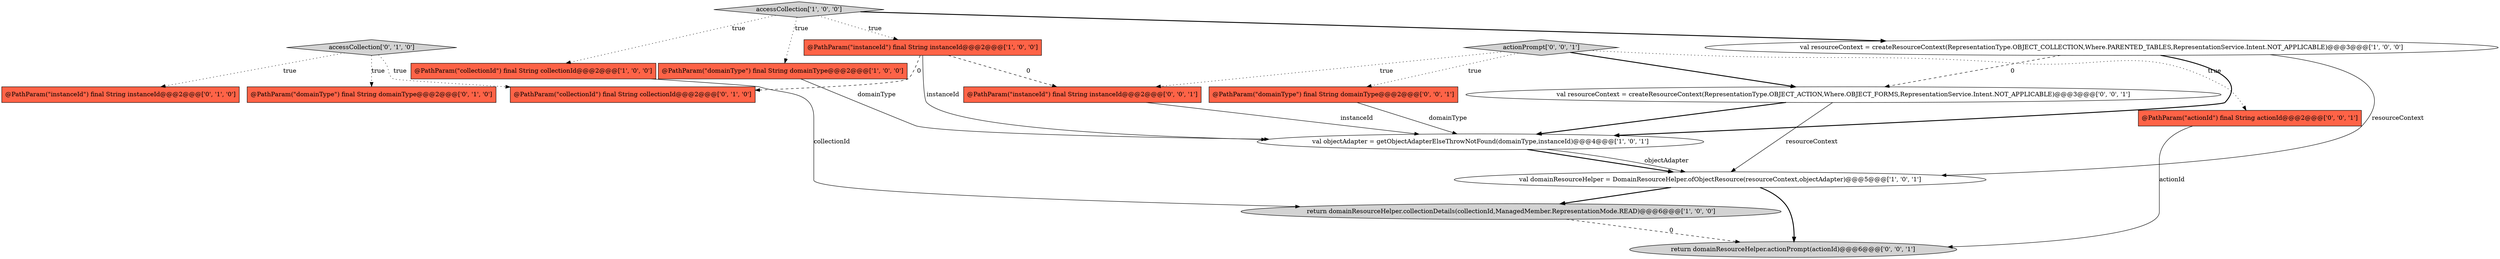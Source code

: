 digraph {
6 [style = filled, label = "@PathParam(\"instanceId\") final String instanceId@@@2@@@['1', '0', '0']", fillcolor = tomato, shape = box image = "AAA1AAABBB1BBB"];
11 [style = filled, label = "@PathParam(\"collectionId\") final String collectionId@@@2@@@['0', '1', '0']", fillcolor = tomato, shape = box image = "AAA1AAABBB2BBB"];
16 [style = filled, label = "return domainResourceHelper.actionPrompt(actionId)@@@6@@@['0', '0', '1']", fillcolor = lightgray, shape = ellipse image = "AAA0AAABBB3BBB"];
9 [style = filled, label = "accessCollection['0', '1', '0']", fillcolor = lightgray, shape = diamond image = "AAA0AAABBB2BBB"];
12 [style = filled, label = "actionPrompt['0', '0', '1']", fillcolor = lightgray, shape = diamond image = "AAA0AAABBB3BBB"];
8 [style = filled, label = "@PathParam(\"instanceId\") final String instanceId@@@2@@@['0', '1', '0']", fillcolor = tomato, shape = box image = "AAA0AAABBB2BBB"];
15 [style = filled, label = "@PathParam(\"actionId\") final String actionId@@@2@@@['0', '0', '1']", fillcolor = tomato, shape = box image = "AAA0AAABBB3BBB"];
4 [style = filled, label = "val objectAdapter = getObjectAdapterElseThrowNotFound(domainType,instanceId)@@@4@@@['1', '0', '1']", fillcolor = white, shape = ellipse image = "AAA0AAABBB1BBB"];
0 [style = filled, label = "@PathParam(\"collectionId\") final String collectionId@@@2@@@['1', '0', '0']", fillcolor = tomato, shape = box image = "AAA0AAABBB1BBB"];
5 [style = filled, label = "val resourceContext = createResourceContext(RepresentationType.OBJECT_COLLECTION,Where.PARENTED_TABLES,RepresentationService.Intent.NOT_APPLICABLE)@@@3@@@['1', '0', '0']", fillcolor = white, shape = ellipse image = "AAA0AAABBB1BBB"];
10 [style = filled, label = "@PathParam(\"domainType\") final String domainType@@@2@@@['0', '1', '0']", fillcolor = tomato, shape = box image = "AAA0AAABBB2BBB"];
13 [style = filled, label = "val resourceContext = createResourceContext(RepresentationType.OBJECT_ACTION,Where.OBJECT_FORMS,RepresentationService.Intent.NOT_APPLICABLE)@@@3@@@['0', '0', '1']", fillcolor = white, shape = ellipse image = "AAA0AAABBB3BBB"];
2 [style = filled, label = "@PathParam(\"domainType\") final String domainType@@@2@@@['1', '0', '0']", fillcolor = tomato, shape = box image = "AAA0AAABBB1BBB"];
1 [style = filled, label = "return domainResourceHelper.collectionDetails(collectionId,ManagedMember.RepresentationMode.READ)@@@6@@@['1', '0', '0']", fillcolor = lightgray, shape = ellipse image = "AAA0AAABBB1BBB"];
3 [style = filled, label = "accessCollection['1', '0', '0']", fillcolor = lightgray, shape = diamond image = "AAA0AAABBB1BBB"];
17 [style = filled, label = "@PathParam(\"instanceId\") final String instanceId@@@2@@@['0', '0', '1']", fillcolor = tomato, shape = box image = "AAA0AAABBB3BBB"];
7 [style = filled, label = "val domainResourceHelper = DomainResourceHelper.ofObjectResource(resourceContext,objectAdapter)@@@5@@@['1', '0', '1']", fillcolor = white, shape = ellipse image = "AAA0AAABBB1BBB"];
14 [style = filled, label = "@PathParam(\"domainType\") final String domainType@@@2@@@['0', '0', '1']", fillcolor = tomato, shape = box image = "AAA0AAABBB3BBB"];
5->13 [style = dashed, label="0"];
13->7 [style = solid, label="resourceContext"];
12->17 [style = dotted, label="true"];
6->4 [style = solid, label="instanceId"];
7->1 [style = bold, label=""];
14->4 [style = solid, label="domainType"];
9->11 [style = dotted, label="true"];
6->11 [style = dashed, label="0"];
12->15 [style = dotted, label="true"];
6->17 [style = dashed, label="0"];
17->4 [style = solid, label="instanceId"];
3->6 [style = dotted, label="true"];
15->16 [style = solid, label="actionId"];
5->7 [style = solid, label="resourceContext"];
4->7 [style = bold, label=""];
9->8 [style = dotted, label="true"];
4->7 [style = solid, label="objectAdapter"];
12->13 [style = bold, label=""];
12->14 [style = dotted, label="true"];
3->5 [style = bold, label=""];
0->1 [style = solid, label="collectionId"];
1->16 [style = dashed, label="0"];
5->4 [style = bold, label=""];
7->16 [style = bold, label=""];
3->0 [style = dotted, label="true"];
2->4 [style = solid, label="domainType"];
9->10 [style = dotted, label="true"];
3->2 [style = dotted, label="true"];
13->4 [style = bold, label=""];
}
